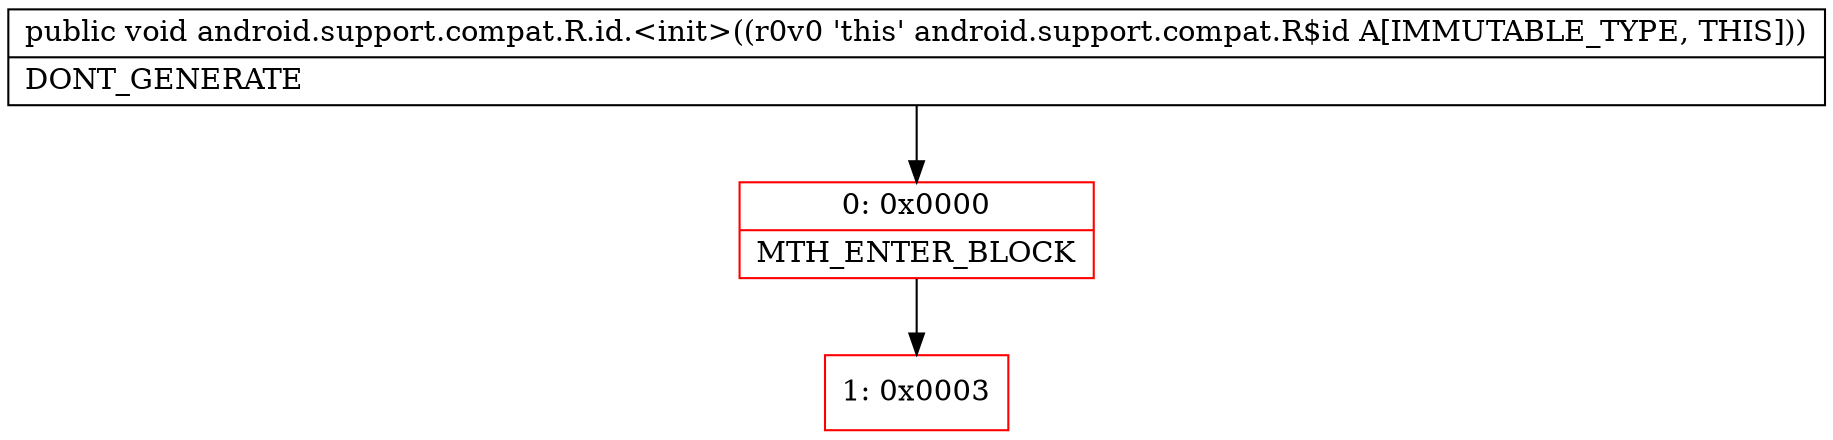 digraph "CFG forandroid.support.compat.R.id.\<init\>()V" {
subgraph cluster_Region_1729395056 {
label = "R(0)";
node [shape=record,color=blue];
}
Node_0 [shape=record,color=red,label="{0\:\ 0x0000|MTH_ENTER_BLOCK\l}"];
Node_1 [shape=record,color=red,label="{1\:\ 0x0003}"];
MethodNode[shape=record,label="{public void android.support.compat.R.id.\<init\>((r0v0 'this' android.support.compat.R$id A[IMMUTABLE_TYPE, THIS]))  | DONT_GENERATE\l}"];
MethodNode -> Node_0;
Node_0 -> Node_1;
}

